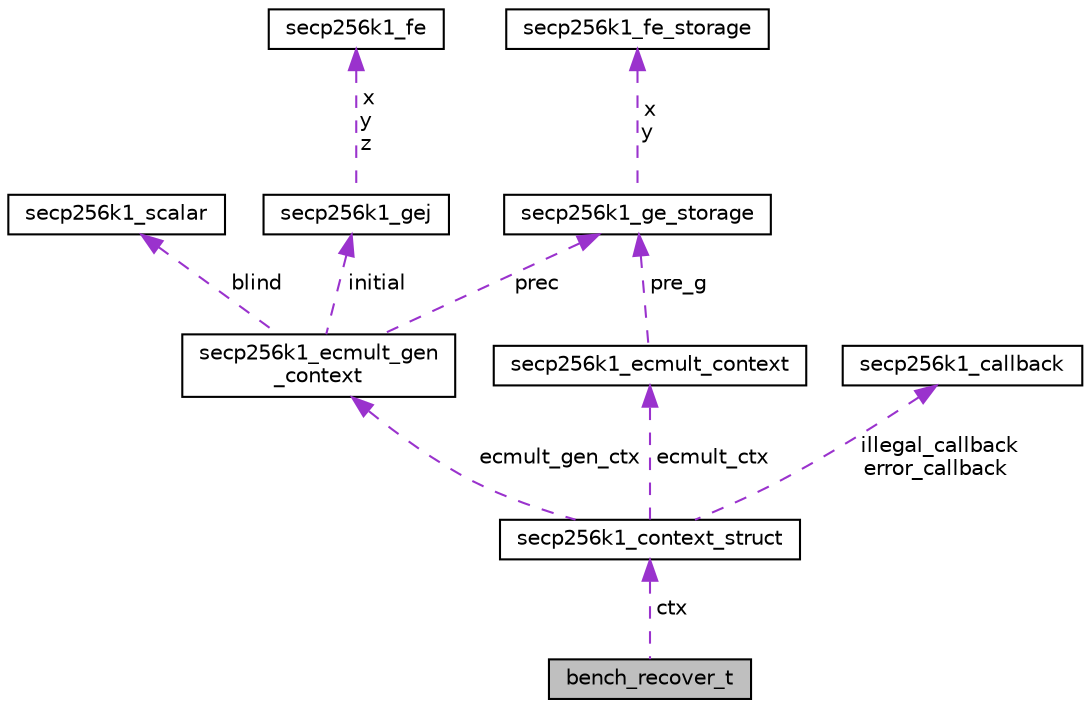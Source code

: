 digraph "bench_recover_t"
{
  edge [fontname="Helvetica",fontsize="10",labelfontname="Helvetica",labelfontsize="10"];
  node [fontname="Helvetica",fontsize="10",shape=record];
  Node1 [label="bench_recover_t",height=0.2,width=0.4,color="black", fillcolor="grey75", style="filled", fontcolor="black"];
  Node2 -> Node1 [dir="back",color="darkorchid3",fontsize="10",style="dashed",label=" ctx" ,fontname="Helvetica"];
  Node2 [label="secp256k1_context_struct",height=0.2,width=0.4,color="black", fillcolor="white", style="filled",URL="$d9/d6c/structsecp256k1__context__struct.html"];
  Node3 -> Node2 [dir="back",color="darkorchid3",fontsize="10",style="dashed",label=" ecmult_gen_ctx" ,fontname="Helvetica"];
  Node3 [label="secp256k1_ecmult_gen\l_context",height=0.2,width=0.4,color="black", fillcolor="white", style="filled",URL="$d2/db6/structsecp256k1__ecmult__gen__context.html"];
  Node4 -> Node3 [dir="back",color="darkorchid3",fontsize="10",style="dashed",label=" blind" ,fontname="Helvetica"];
  Node4 [label="secp256k1_scalar",height=0.2,width=0.4,color="black", fillcolor="white", style="filled",URL="$df/d44/structsecp256k1__scalar.html",tooltip="A scalar modulo the group order of the secp256k1 curve. "];
  Node5 -> Node3 [dir="back",color="darkorchid3",fontsize="10",style="dashed",label=" initial" ,fontname="Helvetica"];
  Node5 [label="secp256k1_gej",height=0.2,width=0.4,color="black", fillcolor="white", style="filled",URL="$d9/dd1/structsecp256k1__gej.html",tooltip="A group element of the secp256k1 curve, in jacobian coordinates. "];
  Node6 -> Node5 [dir="back",color="darkorchid3",fontsize="10",style="dashed",label=" x\ny\nz" ,fontname="Helvetica"];
  Node6 [label="secp256k1_fe",height=0.2,width=0.4,color="black", fillcolor="white", style="filled",URL="$d9/d11/structsecp256k1__fe.html"];
  Node7 -> Node3 [dir="back",color="darkorchid3",fontsize="10",style="dashed",label=" prec" ,fontname="Helvetica"];
  Node7 [label="secp256k1_ge_storage",height=0.2,width=0.4,color="black", fillcolor="white", style="filled",URL="$d9/d95/structsecp256k1__ge__storage.html"];
  Node8 -> Node7 [dir="back",color="darkorchid3",fontsize="10",style="dashed",label=" x\ny" ,fontname="Helvetica"];
  Node8 [label="secp256k1_fe_storage",height=0.2,width=0.4,color="black", fillcolor="white", style="filled",URL="$de/d0a/structsecp256k1__fe__storage.html"];
  Node9 -> Node2 [dir="back",color="darkorchid3",fontsize="10",style="dashed",label=" illegal_callback\nerror_callback" ,fontname="Helvetica"];
  Node9 [label="secp256k1_callback",height=0.2,width=0.4,color="black", fillcolor="white", style="filled",URL="$d7/de8/structsecp256k1__callback.html"];
  Node10 -> Node2 [dir="back",color="darkorchid3",fontsize="10",style="dashed",label=" ecmult_ctx" ,fontname="Helvetica"];
  Node10 [label="secp256k1_ecmult_context",height=0.2,width=0.4,color="black", fillcolor="white", style="filled",URL="$d8/dd7/structsecp256k1__ecmult__context.html"];
  Node7 -> Node10 [dir="back",color="darkorchid3",fontsize="10",style="dashed",label=" pre_g" ,fontname="Helvetica"];
}
